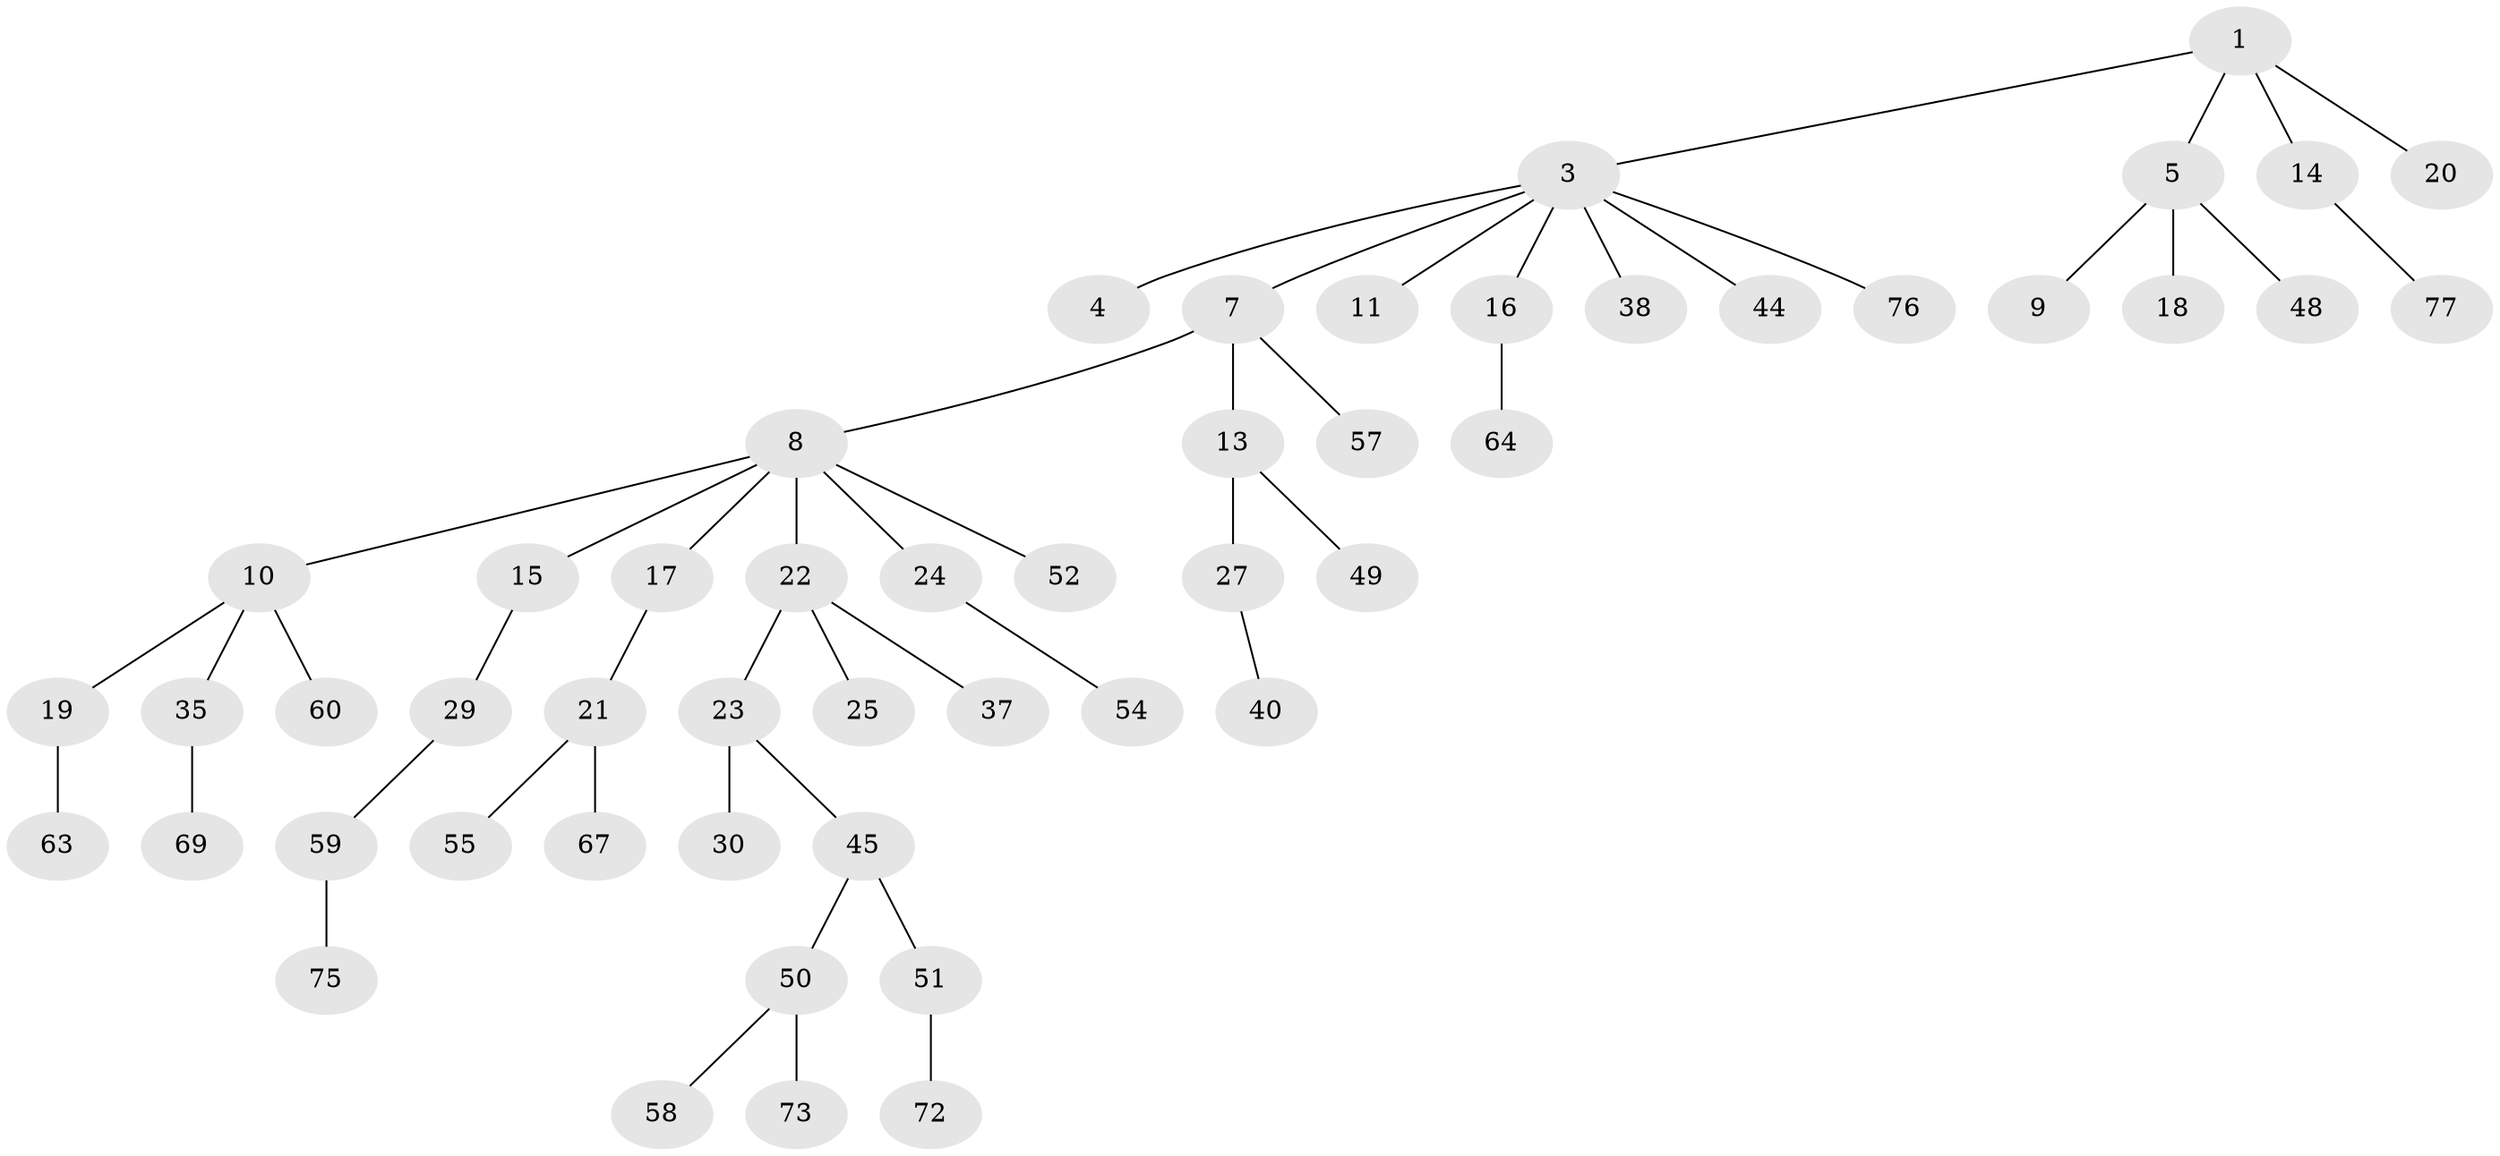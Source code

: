 // original degree distribution, {4: 0.07792207792207792, 2: 0.2987012987012987, 6: 0.012987012987012988, 1: 0.4805194805194805, 5: 0.025974025974025976, 8: 0.012987012987012988, 3: 0.09090909090909091}
// Generated by graph-tools (version 1.1) at 2025/42/03/06/25 10:42:03]
// undirected, 51 vertices, 50 edges
graph export_dot {
graph [start="1"]
  node [color=gray90,style=filled];
  1 [super="+2"];
  3 [super="+6"];
  4;
  5 [super="+36"];
  7 [super="+32"];
  8 [super="+39"];
  9 [super="+53"];
  10 [super="+12"];
  11;
  13;
  14 [super="+66"];
  15 [super="+33"];
  16 [super="+26"];
  17;
  18;
  19 [super="+46"];
  20 [super="+43"];
  21 [super="+31"];
  22 [super="+47"];
  23 [super="+42"];
  24 [super="+28"];
  25 [super="+34"];
  27;
  29;
  30 [super="+62"];
  35 [super="+41"];
  37 [super="+74"];
  38;
  40 [super="+56"];
  44;
  45 [super="+61"];
  48;
  49;
  50 [super="+65"];
  51 [super="+70"];
  52;
  54;
  55;
  57;
  58;
  59 [super="+68"];
  60;
  63;
  64 [super="+71"];
  67;
  69;
  72;
  73;
  75;
  76;
  77;
  1 -- 5;
  1 -- 14;
  1 -- 20;
  1 -- 3;
  3 -- 4;
  3 -- 7;
  3 -- 38;
  3 -- 76;
  3 -- 16;
  3 -- 11;
  3 -- 44;
  5 -- 9;
  5 -- 18;
  5 -- 48;
  7 -- 8;
  7 -- 13;
  7 -- 57;
  8 -- 10;
  8 -- 15;
  8 -- 17;
  8 -- 22;
  8 -- 24;
  8 -- 52;
  10 -- 19;
  10 -- 35;
  10 -- 60;
  13 -- 27;
  13 -- 49;
  14 -- 77;
  15 -- 29;
  16 -- 64;
  17 -- 21;
  19 -- 63;
  21 -- 67;
  21 -- 55;
  22 -- 23;
  22 -- 25;
  22 -- 37;
  23 -- 30;
  23 -- 45;
  24 -- 54;
  27 -- 40;
  29 -- 59;
  35 -- 69;
  45 -- 50;
  45 -- 51;
  50 -- 58;
  50 -- 73;
  51 -- 72;
  59 -- 75;
}
